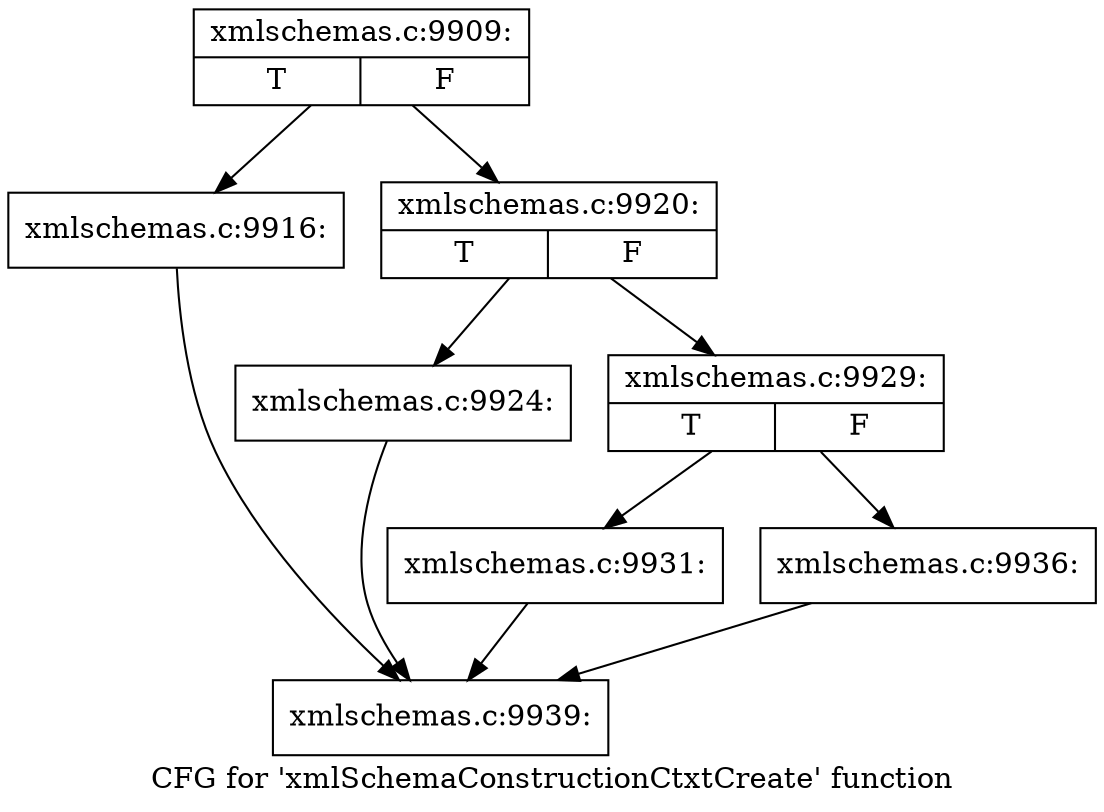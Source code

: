 digraph "CFG for 'xmlSchemaConstructionCtxtCreate' function" {
	label="CFG for 'xmlSchemaConstructionCtxtCreate' function";

	Node0x4bfe2b0 [shape=record,label="{xmlschemas.c:9909:|{<s0>T|<s1>F}}"];
	Node0x4bfe2b0 -> Node0x4bfe230;
	Node0x4bfe2b0 -> Node0x4bfef30;
	Node0x4bfe230 [shape=record,label="{xmlschemas.c:9916:}"];
	Node0x4bfe230 -> Node0x4bfe5e0;
	Node0x4bfef30 [shape=record,label="{xmlschemas.c:9920:|{<s0>T|<s1>F}}"];
	Node0x4bfef30 -> Node0x4bffcb0;
	Node0x4bfef30 -> Node0x4bffd00;
	Node0x4bffcb0 [shape=record,label="{xmlschemas.c:9924:}"];
	Node0x4bffcb0 -> Node0x4bfe5e0;
	Node0x4bffd00 [shape=record,label="{xmlschemas.c:9929:|{<s0>T|<s1>F}}"];
	Node0x4bffd00 -> Node0x4c00b50;
	Node0x4bffd00 -> Node0x4c00ba0;
	Node0x4c00b50 [shape=record,label="{xmlschemas.c:9931:}"];
	Node0x4c00b50 -> Node0x4bfe5e0;
	Node0x4c00ba0 [shape=record,label="{xmlschemas.c:9936:}"];
	Node0x4c00ba0 -> Node0x4bfe5e0;
	Node0x4bfe5e0 [shape=record,label="{xmlschemas.c:9939:}"];
}
